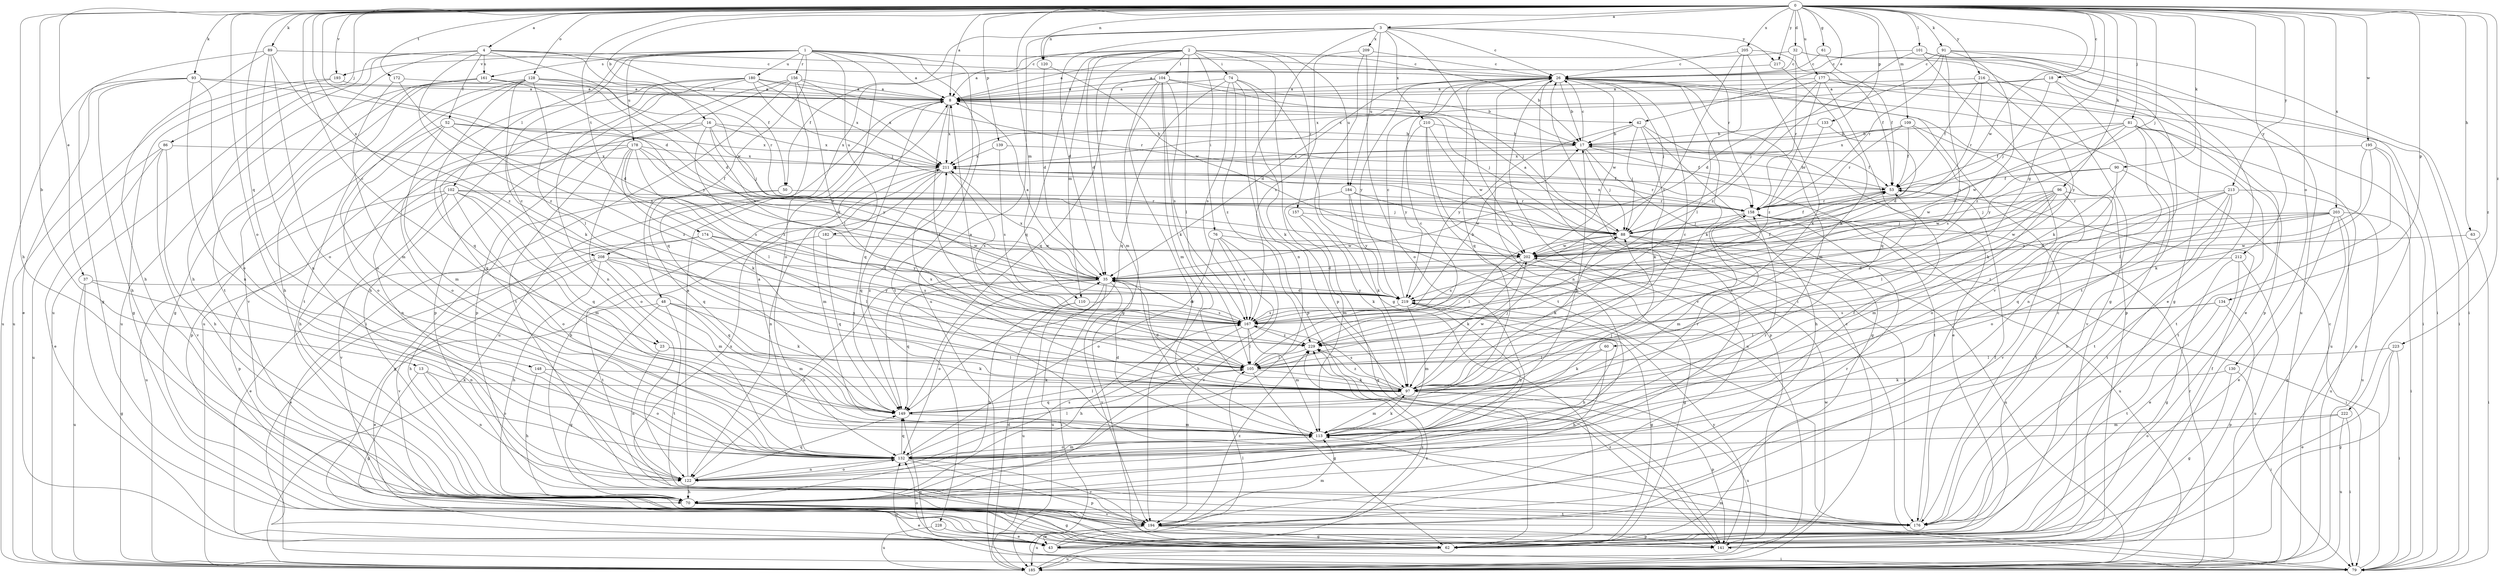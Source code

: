 strict digraph  {
0;
1;
2;
3;
4;
8;
13;
16;
17;
18;
23;
26;
32;
35;
37;
42;
43;
48;
50;
52;
53;
60;
61;
62;
63;
70;
74;
76;
79;
81;
86;
88;
89;
90;
91;
93;
96;
97;
101;
102;
104;
105;
109;
110;
113;
120;
122;
128;
130;
132;
133;
134;
139;
141;
148;
149;
156;
157;
158;
161;
167;
172;
174;
176;
177;
178;
180;
182;
184;
185;
193;
194;
195;
202;
203;
205;
208;
209;
210;
211;
212;
213;
216;
217;
219;
222;
223;
228;
229;
0 -> 3  [label=a];
0 -> 4  [label=a];
0 -> 8  [label=a];
0 -> 13  [label=b];
0 -> 16  [label=b];
0 -> 18  [label=c];
0 -> 23  [label=c];
0 -> 32  [label=d];
0 -> 35  [label=d];
0 -> 37  [label=e];
0 -> 42  [label=e];
0 -> 60  [label=g];
0 -> 61  [label=g];
0 -> 63  [label=h];
0 -> 70  [label=h];
0 -> 81  [label=j];
0 -> 86  [label=j];
0 -> 88  [label=j];
0 -> 89  [label=k];
0 -> 90  [label=k];
0 -> 91  [label=k];
0 -> 93  [label=k];
0 -> 96  [label=k];
0 -> 101  [label=l];
0 -> 109  [label=m];
0 -> 110  [label=m];
0 -> 120  [label=n];
0 -> 128  [label=o];
0 -> 130  [label=o];
0 -> 132  [label=o];
0 -> 133  [label=p];
0 -> 134  [label=p];
0 -> 139  [label=p];
0 -> 148  [label=q];
0 -> 172  [label=t];
0 -> 174  [label=t];
0 -> 177  [label=u];
0 -> 193  [label=v];
0 -> 195  [label=w];
0 -> 202  [label=w];
0 -> 203  [label=x];
0 -> 205  [label=x];
0 -> 208  [label=x];
0 -> 212  [label=y];
0 -> 213  [label=y];
0 -> 216  [label=y];
0 -> 217  [label=y];
0 -> 222  [label=z];
0 -> 223  [label=z];
1 -> 8  [label=a];
1 -> 23  [label=c];
1 -> 26  [label=c];
1 -> 48  [label=f];
1 -> 102  [label=l];
1 -> 132  [label=o];
1 -> 156  [label=r];
1 -> 161  [label=s];
1 -> 176  [label=t];
1 -> 178  [label=u];
1 -> 180  [label=u];
1 -> 182  [label=u];
1 -> 193  [label=v];
1 -> 228  [label=z];
2 -> 8  [label=a];
2 -> 17  [label=b];
2 -> 35  [label=d];
2 -> 50  [label=f];
2 -> 74  [label=i];
2 -> 76  [label=i];
2 -> 104  [label=l];
2 -> 105  [label=l];
2 -> 110  [label=m];
2 -> 113  [label=m];
2 -> 141  [label=p];
2 -> 149  [label=q];
2 -> 157  [label=r];
2 -> 184  [label=u];
3 -> 26  [label=c];
3 -> 35  [label=d];
3 -> 79  [label=i];
3 -> 120  [label=n];
3 -> 122  [label=n];
3 -> 158  [label=r];
3 -> 184  [label=u];
3 -> 185  [label=u];
3 -> 208  [label=x];
3 -> 209  [label=x];
3 -> 210  [label=x];
3 -> 217  [label=y];
4 -> 26  [label=c];
4 -> 35  [label=d];
4 -> 50  [label=f];
4 -> 52  [label=f];
4 -> 70  [label=h];
4 -> 161  [label=s];
4 -> 176  [label=t];
4 -> 185  [label=u];
4 -> 202  [label=w];
4 -> 229  [label=z];
8 -> 42  [label=e];
8 -> 88  [label=j];
8 -> 105  [label=l];
8 -> 149  [label=q];
8 -> 185  [label=u];
8 -> 211  [label=x];
13 -> 62  [label=g];
13 -> 97  [label=k];
13 -> 122  [label=n];
13 -> 132  [label=o];
16 -> 17  [label=b];
16 -> 88  [label=j];
16 -> 132  [label=o];
16 -> 149  [label=q];
16 -> 211  [label=x];
16 -> 219  [label=y];
16 -> 229  [label=z];
17 -> 26  [label=c];
17 -> 53  [label=f];
17 -> 70  [label=h];
17 -> 88  [label=j];
17 -> 176  [label=t];
17 -> 211  [label=x];
18 -> 8  [label=a];
18 -> 43  [label=e];
18 -> 88  [label=j];
18 -> 97  [label=k];
18 -> 211  [label=x];
23 -> 97  [label=k];
23 -> 105  [label=l];
23 -> 122  [label=n];
26 -> 8  [label=a];
26 -> 17  [label=b];
26 -> 35  [label=d];
26 -> 88  [label=j];
26 -> 97  [label=k];
26 -> 113  [label=m];
26 -> 122  [label=n];
26 -> 141  [label=p];
26 -> 149  [label=q];
26 -> 194  [label=v];
26 -> 202  [label=w];
26 -> 219  [label=y];
32 -> 8  [label=a];
32 -> 26  [label=c];
32 -> 62  [label=g];
32 -> 79  [label=i];
32 -> 158  [label=r];
35 -> 8  [label=a];
35 -> 53  [label=f];
35 -> 79  [label=i];
35 -> 122  [label=n];
35 -> 132  [label=o];
35 -> 149  [label=q];
35 -> 185  [label=u];
35 -> 194  [label=v];
35 -> 211  [label=x];
35 -> 219  [label=y];
37 -> 62  [label=g];
37 -> 122  [label=n];
37 -> 185  [label=u];
37 -> 219  [label=y];
42 -> 17  [label=b];
42 -> 43  [label=e];
42 -> 62  [label=g];
42 -> 88  [label=j];
42 -> 97  [label=k];
42 -> 219  [label=y];
43 -> 26  [label=c];
43 -> 79  [label=i];
43 -> 105  [label=l];
43 -> 132  [label=o];
43 -> 229  [label=z];
48 -> 43  [label=e];
48 -> 62  [label=g];
48 -> 97  [label=k];
48 -> 113  [label=m];
48 -> 167  [label=s];
48 -> 176  [label=t];
50 -> 62  [label=g];
50 -> 149  [label=q];
50 -> 158  [label=r];
52 -> 17  [label=b];
52 -> 113  [label=m];
52 -> 132  [label=o];
52 -> 141  [label=p];
52 -> 211  [label=x];
52 -> 229  [label=z];
53 -> 17  [label=b];
53 -> 158  [label=r];
60 -> 70  [label=h];
60 -> 97  [label=k];
60 -> 105  [label=l];
61 -> 26  [label=c];
61 -> 53  [label=f];
62 -> 53  [label=f];
62 -> 185  [label=u];
63 -> 79  [label=i];
63 -> 202  [label=w];
70 -> 26  [label=c];
70 -> 43  [label=e];
70 -> 62  [label=g];
70 -> 176  [label=t];
70 -> 194  [label=v];
74 -> 8  [label=a];
74 -> 97  [label=k];
74 -> 141  [label=p];
74 -> 149  [label=q];
74 -> 167  [label=s];
74 -> 176  [label=t];
74 -> 229  [label=z];
76 -> 70  [label=h];
76 -> 132  [label=o];
76 -> 167  [label=s];
76 -> 194  [label=v];
76 -> 202  [label=w];
79 -> 26  [label=c];
79 -> 113  [label=m];
79 -> 132  [label=o];
79 -> 149  [label=q];
81 -> 17  [label=b];
81 -> 53  [label=f];
81 -> 122  [label=n];
81 -> 176  [label=t];
81 -> 185  [label=u];
81 -> 194  [label=v];
81 -> 202  [label=w];
81 -> 219  [label=y];
86 -> 43  [label=e];
86 -> 70  [label=h];
86 -> 185  [label=u];
86 -> 194  [label=v];
86 -> 211  [label=x];
88 -> 8  [label=a];
88 -> 53  [label=f];
88 -> 79  [label=i];
88 -> 97  [label=k];
88 -> 105  [label=l];
88 -> 176  [label=t];
88 -> 185  [label=u];
88 -> 202  [label=w];
89 -> 26  [label=c];
89 -> 62  [label=g];
89 -> 70  [label=h];
89 -> 122  [label=n];
89 -> 132  [label=o];
89 -> 229  [label=z];
90 -> 53  [label=f];
90 -> 132  [label=o];
90 -> 176  [label=t];
90 -> 202  [label=w];
91 -> 26  [label=c];
91 -> 35  [label=d];
91 -> 79  [label=i];
91 -> 158  [label=r];
91 -> 167  [label=s];
91 -> 185  [label=u];
91 -> 229  [label=z];
93 -> 8  [label=a];
93 -> 35  [label=d];
93 -> 43  [label=e];
93 -> 70  [label=h];
93 -> 122  [label=n];
93 -> 132  [label=o];
93 -> 185  [label=u];
96 -> 88  [label=j];
96 -> 105  [label=l];
96 -> 113  [label=m];
96 -> 158  [label=r];
96 -> 176  [label=t];
96 -> 194  [label=v];
96 -> 202  [label=w];
96 -> 229  [label=z];
97 -> 26  [label=c];
97 -> 35  [label=d];
97 -> 88  [label=j];
97 -> 113  [label=m];
97 -> 141  [label=p];
97 -> 149  [label=q];
97 -> 167  [label=s];
97 -> 185  [label=u];
97 -> 202  [label=w];
97 -> 211  [label=x];
97 -> 229  [label=z];
101 -> 26  [label=c];
101 -> 43  [label=e];
101 -> 62  [label=g];
101 -> 176  [label=t];
101 -> 194  [label=v];
101 -> 229  [label=z];
102 -> 88  [label=j];
102 -> 113  [label=m];
102 -> 132  [label=o];
102 -> 141  [label=p];
102 -> 149  [label=q];
102 -> 158  [label=r];
102 -> 185  [label=u];
102 -> 194  [label=v];
104 -> 8  [label=a];
104 -> 17  [label=b];
104 -> 62  [label=g];
104 -> 88  [label=j];
104 -> 97  [label=k];
104 -> 113  [label=m];
104 -> 149  [label=q];
104 -> 167  [label=s];
104 -> 194  [label=v];
105 -> 8  [label=a];
105 -> 26  [label=c];
105 -> 62  [label=g];
105 -> 97  [label=k];
109 -> 17  [label=b];
109 -> 53  [label=f];
109 -> 97  [label=k];
109 -> 158  [label=r];
109 -> 167  [label=s];
109 -> 211  [label=x];
110 -> 70  [label=h];
110 -> 167  [label=s];
110 -> 185  [label=u];
113 -> 17  [label=b];
113 -> 35  [label=d];
113 -> 53  [label=f];
113 -> 88  [label=j];
113 -> 97  [label=k];
113 -> 132  [label=o];
113 -> 158  [label=r];
120 -> 35  [label=d];
120 -> 202  [label=w];
122 -> 8  [label=a];
122 -> 70  [label=h];
122 -> 132  [label=o];
122 -> 149  [label=q];
122 -> 167  [label=s];
128 -> 8  [label=a];
128 -> 97  [label=k];
128 -> 105  [label=l];
128 -> 132  [label=o];
128 -> 149  [label=q];
128 -> 158  [label=r];
128 -> 167  [label=s];
128 -> 176  [label=t];
128 -> 194  [label=v];
130 -> 62  [label=g];
130 -> 79  [label=i];
130 -> 97  [label=k];
132 -> 8  [label=a];
132 -> 105  [label=l];
132 -> 113  [label=m];
132 -> 122  [label=n];
132 -> 141  [label=p];
132 -> 149  [label=q];
132 -> 158  [label=r];
132 -> 194  [label=v];
132 -> 219  [label=y];
133 -> 17  [label=b];
133 -> 35  [label=d];
133 -> 158  [label=r];
134 -> 105  [label=l];
134 -> 141  [label=p];
134 -> 167  [label=s];
134 -> 176  [label=t];
139 -> 53  [label=f];
139 -> 167  [label=s];
139 -> 211  [label=x];
141 -> 202  [label=w];
141 -> 219  [label=y];
141 -> 229  [label=z];
148 -> 70  [label=h];
148 -> 97  [label=k];
148 -> 132  [label=o];
149 -> 105  [label=l];
149 -> 113  [label=m];
156 -> 8  [label=a];
156 -> 79  [label=i];
156 -> 105  [label=l];
156 -> 141  [label=p];
156 -> 149  [label=q];
156 -> 176  [label=t];
156 -> 211  [label=x];
157 -> 62  [label=g];
157 -> 88  [label=j];
157 -> 97  [label=k];
158 -> 88  [label=j];
158 -> 113  [label=m];
158 -> 185  [label=u];
158 -> 211  [label=x];
161 -> 8  [label=a];
161 -> 62  [label=g];
161 -> 70  [label=h];
161 -> 185  [label=u];
161 -> 219  [label=y];
167 -> 17  [label=b];
167 -> 35  [label=d];
167 -> 70  [label=h];
167 -> 105  [label=l];
167 -> 113  [label=m];
167 -> 229  [label=z];
172 -> 8  [label=a];
172 -> 113  [label=m];
172 -> 167  [label=s];
174 -> 43  [label=e];
174 -> 70  [label=h];
174 -> 105  [label=l];
174 -> 202  [label=w];
174 -> 219  [label=y];
176 -> 53  [label=f];
177 -> 8  [label=a];
177 -> 79  [label=i];
177 -> 88  [label=j];
177 -> 141  [label=p];
177 -> 149  [label=q];
177 -> 211  [label=x];
177 -> 229  [label=z];
178 -> 35  [label=d];
178 -> 70  [label=h];
178 -> 97  [label=k];
178 -> 105  [label=l];
178 -> 122  [label=n];
178 -> 132  [label=o];
178 -> 167  [label=s];
178 -> 202  [label=w];
178 -> 211  [label=x];
180 -> 8  [label=a];
180 -> 70  [label=h];
180 -> 88  [label=j];
180 -> 122  [label=n];
180 -> 141  [label=p];
180 -> 158  [label=r];
180 -> 185  [label=u];
180 -> 211  [label=x];
182 -> 149  [label=q];
182 -> 176  [label=t];
182 -> 202  [label=w];
184 -> 97  [label=k];
184 -> 113  [label=m];
184 -> 158  [label=r];
184 -> 202  [label=w];
184 -> 219  [label=y];
185 -> 26  [label=c];
185 -> 35  [label=d];
185 -> 158  [label=r];
185 -> 229  [label=z];
193 -> 8  [label=a];
193 -> 62  [label=g];
193 -> 185  [label=u];
194 -> 43  [label=e];
194 -> 62  [label=g];
194 -> 113  [label=m];
194 -> 141  [label=p];
194 -> 158  [label=r];
194 -> 185  [label=u];
194 -> 211  [label=x];
194 -> 229  [label=z];
195 -> 97  [label=k];
195 -> 105  [label=l];
195 -> 141  [label=p];
195 -> 176  [label=t];
195 -> 211  [label=x];
202 -> 35  [label=d];
202 -> 53  [label=f];
202 -> 62  [label=g];
202 -> 97  [label=k];
202 -> 167  [label=s];
203 -> 35  [label=d];
203 -> 43  [label=e];
203 -> 62  [label=g];
203 -> 79  [label=i];
203 -> 88  [label=j];
203 -> 185  [label=u];
203 -> 202  [label=w];
203 -> 229  [label=z];
205 -> 26  [label=c];
205 -> 53  [label=f];
205 -> 97  [label=k];
205 -> 105  [label=l];
205 -> 167  [label=s];
208 -> 35  [label=d];
208 -> 43  [label=e];
208 -> 70  [label=h];
208 -> 113  [label=m];
208 -> 149  [label=q];
208 -> 167  [label=s];
208 -> 194  [label=v];
209 -> 26  [label=c];
209 -> 62  [label=g];
209 -> 132  [label=o];
209 -> 167  [label=s];
210 -> 17  [label=b];
210 -> 141  [label=p];
210 -> 185  [label=u];
210 -> 202  [label=w];
210 -> 219  [label=y];
211 -> 53  [label=f];
211 -> 70  [label=h];
211 -> 88  [label=j];
211 -> 113  [label=m];
211 -> 122  [label=n];
211 -> 149  [label=q];
211 -> 158  [label=r];
211 -> 167  [label=s];
212 -> 35  [label=d];
212 -> 43  [label=e];
212 -> 62  [label=g];
212 -> 185  [label=u];
213 -> 70  [label=h];
213 -> 132  [label=o];
213 -> 149  [label=q];
213 -> 158  [label=r];
213 -> 176  [label=t];
213 -> 185  [label=u];
213 -> 219  [label=y];
216 -> 8  [label=a];
216 -> 53  [label=f];
216 -> 79  [label=i];
216 -> 158  [label=r];
216 -> 219  [label=y];
217 -> 8  [label=a];
217 -> 97  [label=k];
219 -> 26  [label=c];
219 -> 35  [label=d];
219 -> 62  [label=g];
219 -> 70  [label=h];
219 -> 113  [label=m];
219 -> 167  [label=s];
222 -> 79  [label=i];
222 -> 113  [label=m];
222 -> 132  [label=o];
222 -> 185  [label=u];
223 -> 43  [label=e];
223 -> 62  [label=g];
223 -> 79  [label=i];
223 -> 105  [label=l];
228 -> 43  [label=e];
228 -> 185  [label=u];
229 -> 105  [label=l];
}
